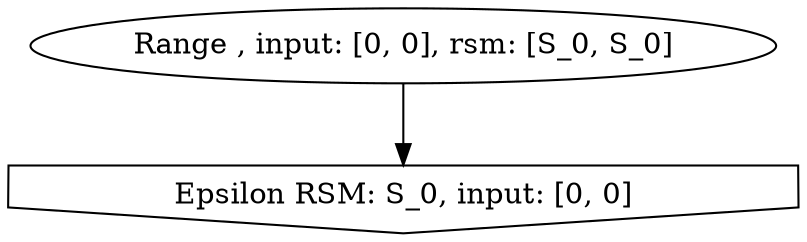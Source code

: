 digraph g {
labelloc="t"
label=""
0 [label = "Epsilon RSM: S_0, input: [0, 0]", shape = invhouse]
1 [label = "Range , input: [0, 0], rsm: [S_0, S_0]", shape = ellipse]
1->0
}
